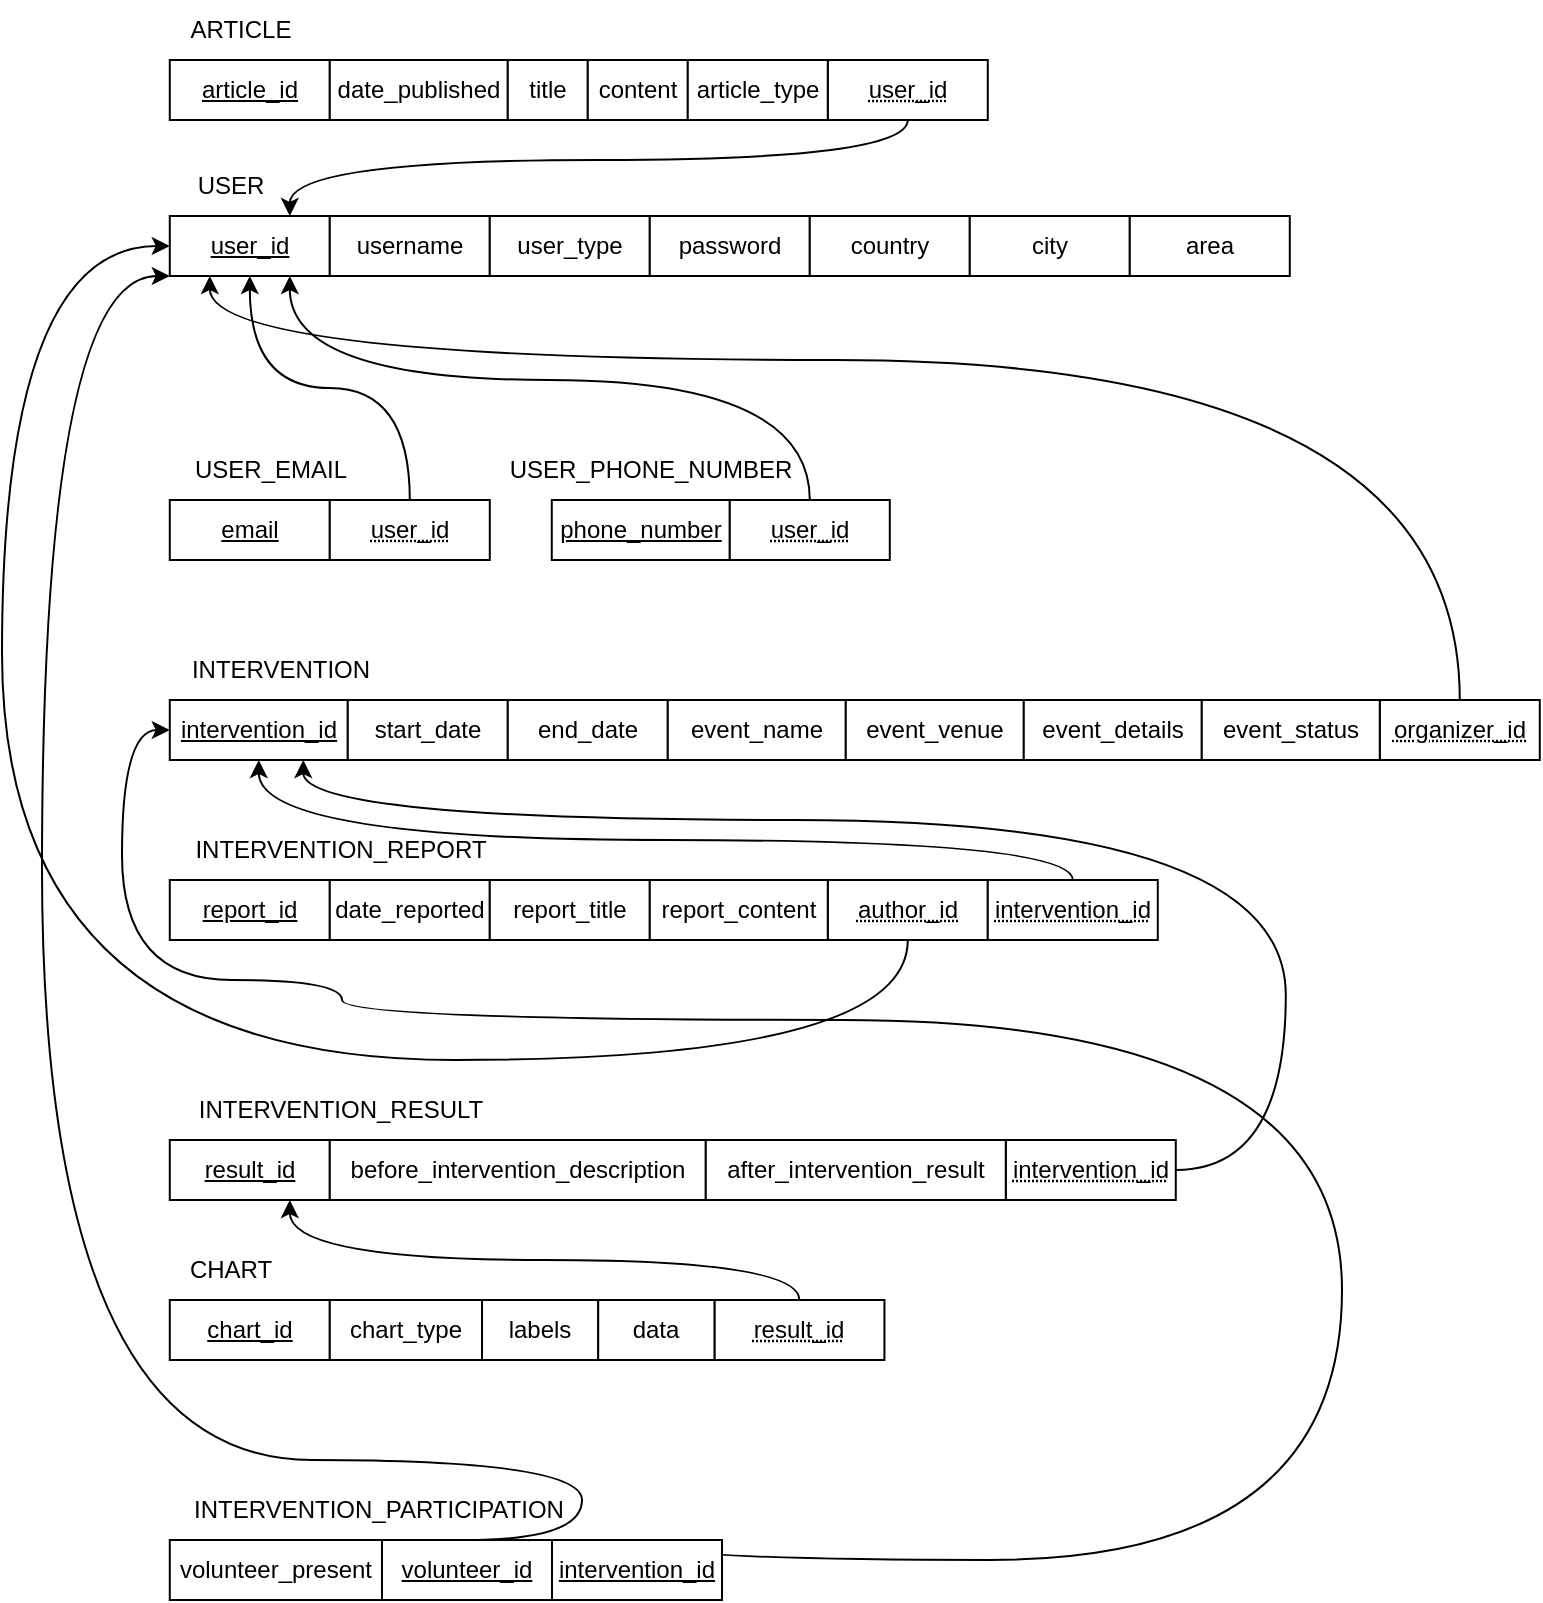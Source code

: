 <mxfile version="24.2.3" type="github">
  <diagram name="Page-1" id="2q1C1uKWbJOoHwZ1PiuB">
    <mxGraphModel dx="1282" dy="535" grid="1" gridSize="10" guides="1" tooltips="1" connect="1" arrows="1" fold="1" page="1" pageScale="1" pageWidth="850" pageHeight="1100" math="0" shadow="0">
      <root>
        <mxCell id="0" />
        <mxCell id="1" parent="0" />
        <mxCell id="OzQULG-dRKaMRiAVHQlx-1" value="&lt;u&gt;user_id&lt;/u&gt;" style="rounded=0;whiteSpace=wrap;html=1;" parent="1" vertex="1">
          <mxGeometry x="113.89" y="168" width="80" height="30" as="geometry" />
        </mxCell>
        <mxCell id="OzQULG-dRKaMRiAVHQlx-2" value="USER" style="text;html=1;align=center;verticalAlign=middle;resizable=0;points=[];autosize=1;strokeColor=none;fillColor=none;" parent="1" vertex="1">
          <mxGeometry x="113.89" y="138" width="60" height="30" as="geometry" />
        </mxCell>
        <mxCell id="OzQULG-dRKaMRiAVHQlx-3" value="username" style="rounded=0;whiteSpace=wrap;html=1;" parent="1" vertex="1">
          <mxGeometry x="193.89" y="168" width="80" height="30" as="geometry" />
        </mxCell>
        <mxCell id="OzQULG-dRKaMRiAVHQlx-4" value="user_type" style="rounded=0;whiteSpace=wrap;html=1;" parent="1" vertex="1">
          <mxGeometry x="273.89" y="168" width="80" height="30" as="geometry" />
        </mxCell>
        <mxCell id="OzQULG-dRKaMRiAVHQlx-5" value="&lt;u&gt;email&lt;/u&gt;" style="rounded=0;whiteSpace=wrap;html=1;" parent="1" vertex="1">
          <mxGeometry x="113.89" y="310" width="80" height="30" as="geometry" />
        </mxCell>
        <mxCell id="OzQULG-dRKaMRiAVHQlx-6" value="USER_EMAIL" style="text;html=1;align=center;verticalAlign=middle;resizable=0;points=[];autosize=1;strokeColor=none;fillColor=none;" parent="1" vertex="1">
          <mxGeometry x="113.89" y="280" width="100" height="30" as="geometry" />
        </mxCell>
        <mxCell id="OzQULG-dRKaMRiAVHQlx-8" style="edgeStyle=orthogonalEdgeStyle;rounded=0;orthogonalLoop=1;jettySize=auto;html=1;entryX=0.5;entryY=1;entryDx=0;entryDy=0;curved=1;" parent="1" source="OzQULG-dRKaMRiAVHQlx-7" target="OzQULG-dRKaMRiAVHQlx-1" edge="1">
          <mxGeometry relative="1" as="geometry" />
        </mxCell>
        <mxCell id="OzQULG-dRKaMRiAVHQlx-7" value="&lt;u style=&quot;text-decoration: dotted underline&quot;&gt;user_id&lt;/u&gt;" style="rounded=0;whiteSpace=wrap;html=1;" parent="1" vertex="1">
          <mxGeometry x="193.89" y="310" width="80" height="30" as="geometry" />
        </mxCell>
        <mxCell id="OzQULG-dRKaMRiAVHQlx-9" value="&lt;u&gt;phone_number&lt;/u&gt;" style="rounded=0;whiteSpace=wrap;html=1;" parent="1" vertex="1">
          <mxGeometry x="304.89" y="310" width="89" height="30" as="geometry" />
        </mxCell>
        <mxCell id="OzQULG-dRKaMRiAVHQlx-10" value="USER_PHONE_NUMBER" style="text;html=1;align=center;verticalAlign=middle;resizable=0;points=[];autosize=1;strokeColor=none;fillColor=none;" parent="1" vertex="1">
          <mxGeometry x="273.89" y="280" width="160" height="30" as="geometry" />
        </mxCell>
        <mxCell id="OzQULG-dRKaMRiAVHQlx-12" style="edgeStyle=orthogonalEdgeStyle;rounded=0;orthogonalLoop=1;jettySize=auto;html=1;entryX=0.75;entryY=1;entryDx=0;entryDy=0;curved=1;" parent="1" source="OzQULG-dRKaMRiAVHQlx-11" target="OzQULG-dRKaMRiAVHQlx-1" edge="1">
          <mxGeometry relative="1" as="geometry">
            <Array as="points">
              <mxPoint x="433.89" y="250" />
              <mxPoint x="173.89" y="250" />
            </Array>
          </mxGeometry>
        </mxCell>
        <mxCell id="OzQULG-dRKaMRiAVHQlx-11" value="&lt;u style=&quot;text-decoration: dotted underline&quot;&gt;user_id&lt;/u&gt;" style="rounded=0;whiteSpace=wrap;html=1;" parent="1" vertex="1">
          <mxGeometry x="393.89" y="310" width="80" height="30" as="geometry" />
        </mxCell>
        <mxCell id="OzQULG-dRKaMRiAVHQlx-13" value="password" style="rounded=0;whiteSpace=wrap;html=1;" parent="1" vertex="1">
          <mxGeometry x="353.89" y="168" width="80" height="30" as="geometry" />
        </mxCell>
        <mxCell id="OzQULG-dRKaMRiAVHQlx-14" value="country" style="rounded=0;whiteSpace=wrap;html=1;" parent="1" vertex="1">
          <mxGeometry x="433.89" y="168" width="80" height="30" as="geometry" />
        </mxCell>
        <mxCell id="OzQULG-dRKaMRiAVHQlx-15" value="city" style="rounded=0;whiteSpace=wrap;html=1;" parent="1" vertex="1">
          <mxGeometry x="513.89" y="168" width="80" height="30" as="geometry" />
        </mxCell>
        <mxCell id="OzQULG-dRKaMRiAVHQlx-16" value="area" style="rounded=0;whiteSpace=wrap;html=1;" parent="1" vertex="1">
          <mxGeometry x="593.89" y="168" width="80" height="30" as="geometry" />
        </mxCell>
        <mxCell id="OzQULG-dRKaMRiAVHQlx-17" value="&lt;u&gt;article_id&lt;/u&gt;" style="rounded=0;whiteSpace=wrap;html=1;" parent="1" vertex="1">
          <mxGeometry x="113.89" y="90" width="80" height="30" as="geometry" />
        </mxCell>
        <mxCell id="OzQULG-dRKaMRiAVHQlx-18" value="ARTICLE" style="text;html=1;align=center;verticalAlign=middle;resizable=0;points=[];autosize=1;strokeColor=none;fillColor=none;" parent="1" vertex="1">
          <mxGeometry x="113.89" y="60" width="70" height="30" as="geometry" />
        </mxCell>
        <mxCell id="OzQULG-dRKaMRiAVHQlx-23" style="edgeStyle=orthogonalEdgeStyle;rounded=0;orthogonalLoop=1;jettySize=auto;html=1;entryX=0.75;entryY=0;entryDx=0;entryDy=0;curved=1;exitX=0.5;exitY=1;exitDx=0;exitDy=0;" parent="1" source="OzQULG-dRKaMRiAVHQlx-19" target="OzQULG-dRKaMRiAVHQlx-1" edge="1">
          <mxGeometry relative="1" as="geometry">
            <Array as="points">
              <mxPoint x="482.89" y="140" />
              <mxPoint x="173.89" y="140" />
            </Array>
          </mxGeometry>
        </mxCell>
        <mxCell id="OzQULG-dRKaMRiAVHQlx-19" value="&lt;u style=&quot;text-decoration: dotted underline&quot;&gt;user_id&lt;/u&gt;" style="rounded=0;whiteSpace=wrap;html=1;" parent="1" vertex="1">
          <mxGeometry x="442.89" y="90" width="80" height="30" as="geometry" />
        </mxCell>
        <mxCell id="OzQULG-dRKaMRiAVHQlx-20" value="date_published" style="rounded=0;whiteSpace=wrap;html=1;" parent="1" vertex="1">
          <mxGeometry x="193.89" y="90" width="89" height="30" as="geometry" />
        </mxCell>
        <mxCell id="OzQULG-dRKaMRiAVHQlx-21" value="title" style="rounded=0;whiteSpace=wrap;html=1;" parent="1" vertex="1">
          <mxGeometry x="282.89" y="90" width="40" height="30" as="geometry" />
        </mxCell>
        <mxCell id="OzQULG-dRKaMRiAVHQlx-22" value="content" style="rounded=0;whiteSpace=wrap;html=1;" parent="1" vertex="1">
          <mxGeometry x="322.89" y="90" width="50" height="30" as="geometry" />
        </mxCell>
        <mxCell id="OzQULG-dRKaMRiAVHQlx-25" value="article_type" style="rounded=0;whiteSpace=wrap;html=1;" parent="1" vertex="1">
          <mxGeometry x="372.89" y="90" width="70" height="30" as="geometry" />
        </mxCell>
        <mxCell id="OzQULG-dRKaMRiAVHQlx-28" value="&lt;u&gt;report_id&lt;/u&gt;" style="rounded=0;whiteSpace=wrap;html=1;" parent="1" vertex="1">
          <mxGeometry x="113.89" y="500" width="80" height="30" as="geometry" />
        </mxCell>
        <mxCell id="OzQULG-dRKaMRiAVHQlx-46" style="edgeStyle=orthogonalEdgeStyle;rounded=0;orthogonalLoop=1;jettySize=auto;html=1;entryX=0;entryY=0.5;entryDx=0;entryDy=0;curved=1;" parent="1" source="OzQULG-dRKaMRiAVHQlx-29" target="OzQULG-dRKaMRiAVHQlx-1" edge="1">
          <mxGeometry relative="1" as="geometry">
            <Array as="points">
              <mxPoint x="483" y="590" />
              <mxPoint x="30" y="590" />
              <mxPoint x="30" y="183" />
            </Array>
          </mxGeometry>
        </mxCell>
        <mxCell id="OzQULG-dRKaMRiAVHQlx-29" value="&lt;u style=&quot;text-decoration: dotted underline&quot;&gt;author_id&lt;/u&gt;" style="rounded=0;whiteSpace=wrap;html=1;" parent="1" vertex="1">
          <mxGeometry x="442.89" y="500" width="80" height="30" as="geometry" />
        </mxCell>
        <mxCell id="OzQULG-dRKaMRiAVHQlx-30" value="INTERVENTION_REPORT" style="text;html=1;align=center;verticalAlign=middle;resizable=0;points=[];autosize=1;strokeColor=none;fillColor=none;" parent="1" vertex="1">
          <mxGeometry x="113.89" y="470" width="170" height="30" as="geometry" />
        </mxCell>
        <mxCell id="OzQULG-dRKaMRiAVHQlx-47" style="edgeStyle=orthogonalEdgeStyle;rounded=0;orthogonalLoop=1;jettySize=auto;html=1;entryX=0.5;entryY=1;entryDx=0;entryDy=0;curved=1;" parent="1" source="OzQULG-dRKaMRiAVHQlx-32" target="OzQULG-dRKaMRiAVHQlx-36" edge="1">
          <mxGeometry relative="1" as="geometry">
            <Array as="points">
              <mxPoint x="564.89" y="480" />
              <mxPoint x="158.89" y="480" />
            </Array>
          </mxGeometry>
        </mxCell>
        <mxCell id="OzQULG-dRKaMRiAVHQlx-32" value="&lt;u style=&quot;text-decoration: dotted underline&quot;&gt;intervention_id&lt;/u&gt;" style="rounded=0;whiteSpace=wrap;html=1;" parent="1" vertex="1">
          <mxGeometry x="522.89" y="500" width="85" height="30" as="geometry" />
        </mxCell>
        <mxCell id="OzQULG-dRKaMRiAVHQlx-33" value="date_reported" style="rounded=0;whiteSpace=wrap;html=1;" parent="1" vertex="1">
          <mxGeometry x="193.89" y="500" width="80" height="30" as="geometry" />
        </mxCell>
        <mxCell id="OzQULG-dRKaMRiAVHQlx-34" value="report_title" style="rounded=0;whiteSpace=wrap;html=1;" parent="1" vertex="1">
          <mxGeometry x="273.89" y="500" width="80" height="30" as="geometry" />
        </mxCell>
        <mxCell id="OzQULG-dRKaMRiAVHQlx-35" value="report_content" style="rounded=0;whiteSpace=wrap;html=1;" parent="1" vertex="1">
          <mxGeometry x="353.89" y="500" width="89" height="30" as="geometry" />
        </mxCell>
        <mxCell id="OzQULG-dRKaMRiAVHQlx-36" value="&lt;u&gt;intervention_id&lt;/u&gt;" style="rounded=0;whiteSpace=wrap;html=1;" parent="1" vertex="1">
          <mxGeometry x="113.89" y="410" width="89" height="30" as="geometry" />
        </mxCell>
        <mxCell id="OzQULG-dRKaMRiAVHQlx-48" style="edgeStyle=orthogonalEdgeStyle;rounded=0;orthogonalLoop=1;jettySize=auto;html=1;entryX=0.25;entryY=1;entryDx=0;entryDy=0;curved=1;" parent="1" source="OzQULG-dRKaMRiAVHQlx-37" target="OzQULG-dRKaMRiAVHQlx-1" edge="1">
          <mxGeometry relative="1" as="geometry">
            <Array as="points">
              <mxPoint x="758.89" y="240" />
              <mxPoint x="133.89" y="240" />
            </Array>
          </mxGeometry>
        </mxCell>
        <mxCell id="OzQULG-dRKaMRiAVHQlx-37" value="&lt;u style=&quot;text-decoration: dotted underline&quot;&gt;organizer_id&lt;/u&gt;" style="rounded=0;whiteSpace=wrap;html=1;" parent="1" vertex="1">
          <mxGeometry x="718.89" y="410" width="80" height="30" as="geometry" />
        </mxCell>
        <mxCell id="OzQULG-dRKaMRiAVHQlx-38" value="INTERVENTION" style="text;html=1;align=center;verticalAlign=middle;resizable=0;points=[];autosize=1;strokeColor=none;fillColor=none;" parent="1" vertex="1">
          <mxGeometry x="113.89" y="380" width="110" height="30" as="geometry" />
        </mxCell>
        <mxCell id="OzQULG-dRKaMRiAVHQlx-40" value="start_date" style="rounded=0;whiteSpace=wrap;html=1;" parent="1" vertex="1">
          <mxGeometry x="202.89" y="410" width="80" height="30" as="geometry" />
        </mxCell>
        <mxCell id="OzQULG-dRKaMRiAVHQlx-41" value="end_date" style="rounded=0;whiteSpace=wrap;html=1;" parent="1" vertex="1">
          <mxGeometry x="282.89" y="410" width="80" height="30" as="geometry" />
        </mxCell>
        <mxCell id="OzQULG-dRKaMRiAVHQlx-42" value="event_name" style="rounded=0;whiteSpace=wrap;html=1;" parent="1" vertex="1">
          <mxGeometry x="362.89" y="410" width="89" height="30" as="geometry" />
        </mxCell>
        <mxCell id="OzQULG-dRKaMRiAVHQlx-43" value="event_venue" style="rounded=0;whiteSpace=wrap;html=1;" parent="1" vertex="1">
          <mxGeometry x="451.89" y="410" width="89" height="30" as="geometry" />
        </mxCell>
        <mxCell id="OzQULG-dRKaMRiAVHQlx-44" value="event_details" style="rounded=0;whiteSpace=wrap;html=1;" parent="1" vertex="1">
          <mxGeometry x="540.89" y="410" width="89" height="30" as="geometry" />
        </mxCell>
        <mxCell id="OzQULG-dRKaMRiAVHQlx-45" value="event_status" style="rounded=0;whiteSpace=wrap;html=1;" parent="1" vertex="1">
          <mxGeometry x="629.89" y="410" width="89" height="30" as="geometry" />
        </mxCell>
        <mxCell id="OzQULG-dRKaMRiAVHQlx-49" value="&lt;u&gt;result_id&lt;/u&gt;" style="rounded=0;whiteSpace=wrap;html=1;" parent="1" vertex="1">
          <mxGeometry x="113.89" y="630" width="80" height="30" as="geometry" />
        </mxCell>
        <mxCell id="OzQULG-dRKaMRiAVHQlx-51" value="INTERVENTION_RESULT" style="text;html=1;align=center;verticalAlign=middle;resizable=0;points=[];autosize=1;strokeColor=none;fillColor=none;" parent="1" vertex="1">
          <mxGeometry x="113.89" y="600" width="170" height="30" as="geometry" />
        </mxCell>
        <mxCell id="OzQULG-dRKaMRiAVHQlx-56" style="edgeStyle=orthogonalEdgeStyle;rounded=0;orthogonalLoop=1;jettySize=auto;html=1;entryX=0.75;entryY=1;entryDx=0;entryDy=0;curved=1;" parent="1" source="OzQULG-dRKaMRiAVHQlx-52" target="OzQULG-dRKaMRiAVHQlx-36" edge="1">
          <mxGeometry relative="1" as="geometry">
            <Array as="points">
              <mxPoint x="671.89" y="645" />
              <mxPoint x="671.89" y="470" />
              <mxPoint x="180.89" y="470" />
            </Array>
          </mxGeometry>
        </mxCell>
        <mxCell id="OzQULG-dRKaMRiAVHQlx-52" value="&lt;u style=&quot;text-decoration: dotted underline&quot;&gt;intervention_id&lt;/u&gt;" style="rounded=0;whiteSpace=wrap;html=1;" parent="1" vertex="1">
          <mxGeometry x="531.89" y="630" width="85" height="30" as="geometry" />
        </mxCell>
        <mxCell id="OzQULG-dRKaMRiAVHQlx-53" value="before_intervention_description" style="rounded=0;whiteSpace=wrap;html=1;" parent="1" vertex="1">
          <mxGeometry x="193.89" y="630" width="188" height="30" as="geometry" />
        </mxCell>
        <mxCell id="OzQULG-dRKaMRiAVHQlx-54" value="after_intervention_result" style="rounded=0;whiteSpace=wrap;html=1;" parent="1" vertex="1">
          <mxGeometry x="381.89" y="630" width="150" height="30" as="geometry" />
        </mxCell>
        <mxCell id="OzQULG-dRKaMRiAVHQlx-58" value="INTERVENTION_PARTICIPATION" style="text;html=1;align=center;verticalAlign=middle;resizable=0;points=[];autosize=1;strokeColor=none;fillColor=none;" parent="1" vertex="1">
          <mxGeometry x="112.89" y="800" width="210" height="30" as="geometry" />
        </mxCell>
        <mxCell id="OzQULG-dRKaMRiAVHQlx-64" style="edgeStyle=orthogonalEdgeStyle;rounded=0;orthogonalLoop=1;jettySize=auto;html=1;entryX=0;entryY=0.5;entryDx=0;entryDy=0;curved=1;exitX=0.5;exitY=0;exitDx=0;exitDy=0;" parent="1" source="OzQULG-dRKaMRiAVHQlx-59" target="OzQULG-dRKaMRiAVHQlx-36" edge="1">
          <mxGeometry relative="1" as="geometry">
            <Array as="points">
              <mxPoint x="348" y="840" />
              <mxPoint x="700" y="840" />
              <mxPoint x="700" y="570" />
              <mxPoint x="200" y="570" />
              <mxPoint x="200" y="550" />
              <mxPoint x="90" y="550" />
              <mxPoint x="90" y="425" />
            </Array>
          </mxGeometry>
        </mxCell>
        <mxCell id="OzQULG-dRKaMRiAVHQlx-59" value="&lt;span style=&quot;&quot;&gt;intervention_id&lt;/span&gt;" style="rounded=0;whiteSpace=wrap;html=1;fontStyle=4" parent="1" vertex="1">
          <mxGeometry x="305" y="830" width="85" height="30" as="geometry" />
        </mxCell>
        <mxCell id="OzQULG-dRKaMRiAVHQlx-60" value="volunteer_present" style="rounded=0;whiteSpace=wrap;html=1;" parent="1" vertex="1">
          <mxGeometry x="113.89" y="830" width="106.11" height="30" as="geometry" />
        </mxCell>
        <mxCell id="OzQULG-dRKaMRiAVHQlx-63" style="edgeStyle=orthogonalEdgeStyle;rounded=0;orthogonalLoop=1;jettySize=auto;html=1;entryX=0;entryY=1;entryDx=0;entryDy=0;curved=1;exitX=0.5;exitY=0;exitDx=0;exitDy=0;" parent="1" source="OzQULG-dRKaMRiAVHQlx-62" target="OzQULG-dRKaMRiAVHQlx-1" edge="1">
          <mxGeometry relative="1" as="geometry">
            <Array as="points">
              <mxPoint x="320" y="830" />
              <mxPoint x="320" y="790" />
              <mxPoint x="50" y="790" />
              <mxPoint x="50" y="198" />
            </Array>
          </mxGeometry>
        </mxCell>
        <mxCell id="OzQULG-dRKaMRiAVHQlx-62" value="&lt;span style=&quot;&quot;&gt;volunteer_id&lt;/span&gt;" style="rounded=0;whiteSpace=wrap;html=1;fontStyle=4" parent="1" vertex="1">
          <mxGeometry x="220" y="830" width="85" height="30" as="geometry" />
        </mxCell>
        <mxCell id="OzQULG-dRKaMRiAVHQlx-65" value="&lt;u&gt;chart_id&lt;/u&gt;" style="rounded=0;whiteSpace=wrap;html=1;" parent="1" vertex="1">
          <mxGeometry x="113.89" y="710" width="80" height="30" as="geometry" />
        </mxCell>
        <mxCell id="OzQULG-dRKaMRiAVHQlx-66" value="CHART" style="text;html=1;align=center;verticalAlign=middle;resizable=0;points=[];autosize=1;strokeColor=none;fillColor=none;" parent="1" vertex="1">
          <mxGeometry x="113.89" y="680" width="60" height="30" as="geometry" />
        </mxCell>
        <mxCell id="OzQULG-dRKaMRiAVHQlx-71" style="edgeStyle=orthogonalEdgeStyle;rounded=0;orthogonalLoop=1;jettySize=auto;html=1;entryX=0.75;entryY=1;entryDx=0;entryDy=0;curved=1;" parent="1" source="OzQULG-dRKaMRiAVHQlx-67" target="OzQULG-dRKaMRiAVHQlx-49" edge="1">
          <mxGeometry relative="1" as="geometry">
            <Array as="points">
              <mxPoint x="429" y="690" />
              <mxPoint x="174" y="690" />
            </Array>
          </mxGeometry>
        </mxCell>
        <mxCell id="OzQULG-dRKaMRiAVHQlx-67" value="&lt;u style=&quot;text-decoration: dotted underline&quot;&gt;result_id&lt;/u&gt;" style="rounded=0;whiteSpace=wrap;html=1;" parent="1" vertex="1">
          <mxGeometry x="386.22" y="710" width="85" height="30" as="geometry" />
        </mxCell>
        <mxCell id="OzQULG-dRKaMRiAVHQlx-68" value="chart_type" style="rounded=0;whiteSpace=wrap;html=1;" parent="1" vertex="1">
          <mxGeometry x="193.89" y="710" width="76.11" height="30" as="geometry" />
        </mxCell>
        <mxCell id="OzQULG-dRKaMRiAVHQlx-69" value="labels" style="rounded=0;whiteSpace=wrap;html=1;" parent="1" vertex="1">
          <mxGeometry x="270" y="710" width="58.11" height="30" as="geometry" />
        </mxCell>
        <mxCell id="OzQULG-dRKaMRiAVHQlx-70" value="data" style="rounded=0;whiteSpace=wrap;html=1;" parent="1" vertex="1">
          <mxGeometry x="328.11" y="710" width="58.11" height="30" as="geometry" />
        </mxCell>
      </root>
    </mxGraphModel>
  </diagram>
</mxfile>
